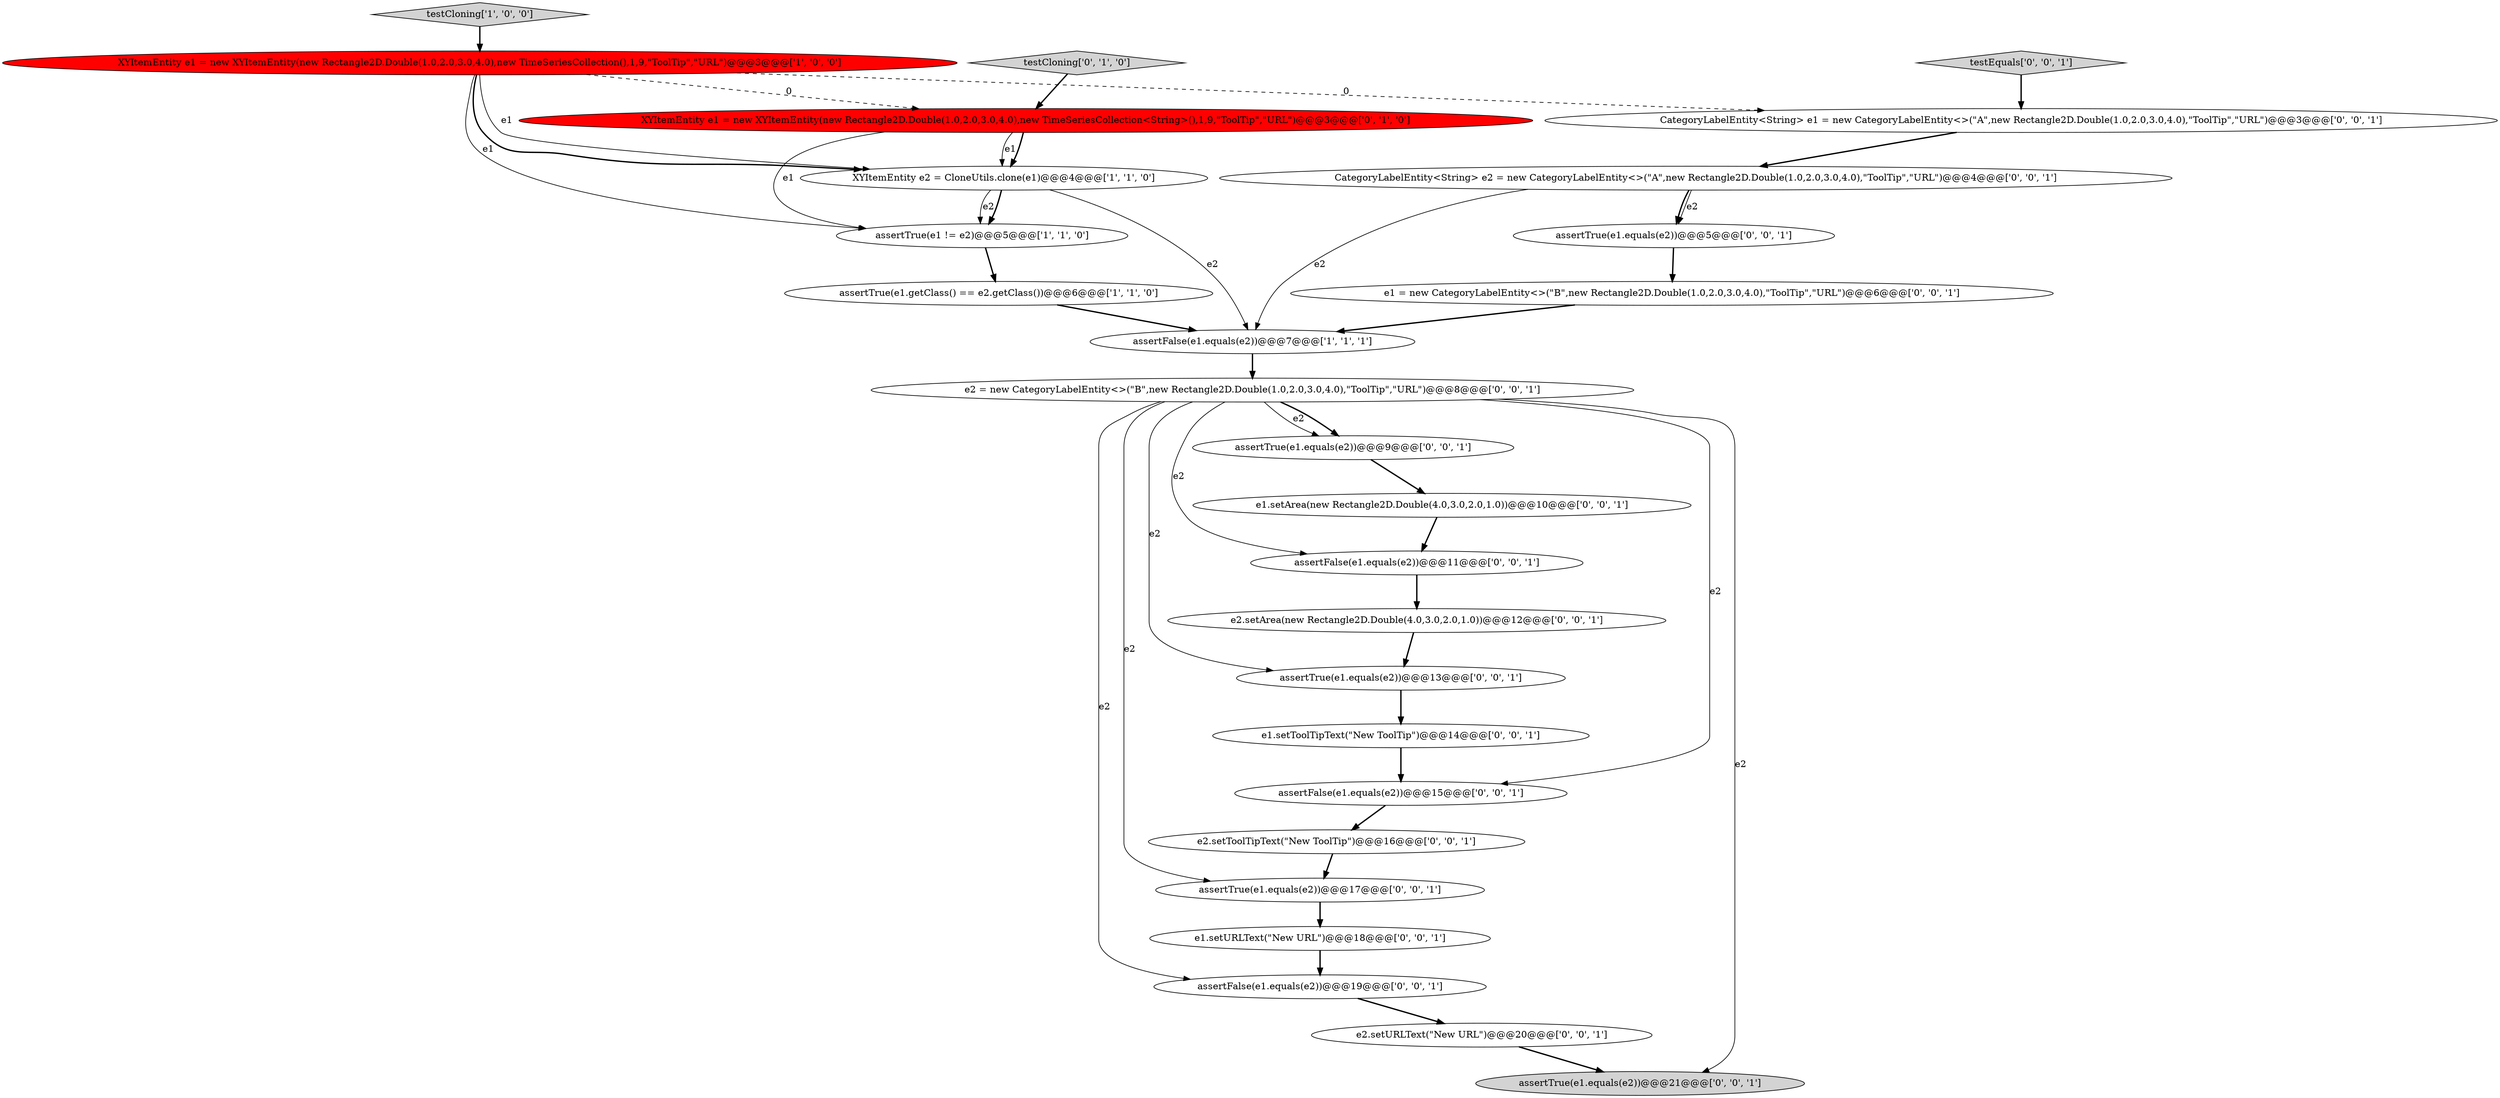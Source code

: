 digraph {
13 [style = filled, label = "assertFalse(e1.equals(e2))@@@15@@@['0', '0', '1']", fillcolor = white, shape = ellipse image = "AAA0AAABBB3BBB"];
9 [style = filled, label = "e2 = new CategoryLabelEntity<>(\"B\",new Rectangle2D.Double(1.0,2.0,3.0,4.0),\"ToolTip\",\"URL\")@@@8@@@['0', '0', '1']", fillcolor = white, shape = ellipse image = "AAA0AAABBB3BBB"];
16 [style = filled, label = "e1.setArea(new Rectangle2D.Double(4.0,3.0,2.0,1.0))@@@10@@@['0', '0', '1']", fillcolor = white, shape = ellipse image = "AAA0AAABBB3BBB"];
11 [style = filled, label = "assertFalse(e1.equals(e2))@@@11@@@['0', '0', '1']", fillcolor = white, shape = ellipse image = "AAA0AAABBB3BBB"];
12 [style = filled, label = "e2.setURLText(\"New URL\")@@@20@@@['0', '0', '1']", fillcolor = white, shape = ellipse image = "AAA0AAABBB3BBB"];
25 [style = filled, label = "assertTrue(e1.equals(e2))@@@9@@@['0', '0', '1']", fillcolor = white, shape = ellipse image = "AAA0AAABBB3BBB"];
14 [style = filled, label = "CategoryLabelEntity<String> e1 = new CategoryLabelEntity<>(\"A\",new Rectangle2D.Double(1.0,2.0,3.0,4.0),\"ToolTip\",\"URL\")@@@3@@@['0', '0', '1']", fillcolor = white, shape = ellipse image = "AAA0AAABBB3BBB"];
7 [style = filled, label = "testCloning['0', '1', '0']", fillcolor = lightgray, shape = diamond image = "AAA0AAABBB2BBB"];
4 [style = filled, label = "XYItemEntity e1 = new XYItemEntity(new Rectangle2D.Double(1.0,2.0,3.0,4.0),new TimeSeriesCollection(),1,9,\"ToolTip\",\"URL\")@@@3@@@['1', '0', '0']", fillcolor = red, shape = ellipse image = "AAA1AAABBB1BBB"];
2 [style = filled, label = "assertFalse(e1.equals(e2))@@@7@@@['1', '1', '1']", fillcolor = white, shape = ellipse image = "AAA0AAABBB1BBB"];
21 [style = filled, label = "testEquals['0', '0', '1']", fillcolor = lightgray, shape = diamond image = "AAA0AAABBB3BBB"];
10 [style = filled, label = "e1 = new CategoryLabelEntity<>(\"B\",new Rectangle2D.Double(1.0,2.0,3.0,4.0),\"ToolTip\",\"URL\")@@@6@@@['0', '0', '1']", fillcolor = white, shape = ellipse image = "AAA0AAABBB3BBB"];
22 [style = filled, label = "assertTrue(e1.equals(e2))@@@17@@@['0', '0', '1']", fillcolor = white, shape = ellipse image = "AAA0AAABBB3BBB"];
3 [style = filled, label = "testCloning['1', '0', '0']", fillcolor = lightgray, shape = diamond image = "AAA0AAABBB1BBB"];
17 [style = filled, label = "e2.setToolTipText(\"New ToolTip\")@@@16@@@['0', '0', '1']", fillcolor = white, shape = ellipse image = "AAA0AAABBB3BBB"];
15 [style = filled, label = "assertTrue(e1.equals(e2))@@@5@@@['0', '0', '1']", fillcolor = white, shape = ellipse image = "AAA0AAABBB3BBB"];
6 [style = filled, label = "XYItemEntity e1 = new XYItemEntity(new Rectangle2D.Double(1.0,2.0,3.0,4.0),new TimeSeriesCollection<String>(),1,9,\"ToolTip\",\"URL\")@@@3@@@['0', '1', '0']", fillcolor = red, shape = ellipse image = "AAA1AAABBB2BBB"];
5 [style = filled, label = "assertTrue(e1.getClass() == e2.getClass())@@@6@@@['1', '1', '0']", fillcolor = white, shape = ellipse image = "AAA0AAABBB1BBB"];
20 [style = filled, label = "e1.setURLText(\"New URL\")@@@18@@@['0', '0', '1']", fillcolor = white, shape = ellipse image = "AAA0AAABBB3BBB"];
19 [style = filled, label = "CategoryLabelEntity<String> e2 = new CategoryLabelEntity<>(\"A\",new Rectangle2D.Double(1.0,2.0,3.0,4.0),\"ToolTip\",\"URL\")@@@4@@@['0', '0', '1']", fillcolor = white, shape = ellipse image = "AAA0AAABBB3BBB"];
26 [style = filled, label = "assertTrue(e1.equals(e2))@@@13@@@['0', '0', '1']", fillcolor = white, shape = ellipse image = "AAA0AAABBB3BBB"];
8 [style = filled, label = "assertFalse(e1.equals(e2))@@@19@@@['0', '0', '1']", fillcolor = white, shape = ellipse image = "AAA0AAABBB3BBB"];
24 [style = filled, label = "assertTrue(e1.equals(e2))@@@21@@@['0', '0', '1']", fillcolor = lightgray, shape = ellipse image = "AAA0AAABBB3BBB"];
18 [style = filled, label = "e2.setArea(new Rectangle2D.Double(4.0,3.0,2.0,1.0))@@@12@@@['0', '0', '1']", fillcolor = white, shape = ellipse image = "AAA0AAABBB3BBB"];
1 [style = filled, label = "assertTrue(e1 != e2)@@@5@@@['1', '1', '0']", fillcolor = white, shape = ellipse image = "AAA0AAABBB1BBB"];
23 [style = filled, label = "e1.setToolTipText(\"New ToolTip\")@@@14@@@['0', '0', '1']", fillcolor = white, shape = ellipse image = "AAA0AAABBB3BBB"];
0 [style = filled, label = "XYItemEntity e2 = CloneUtils.clone(e1)@@@4@@@['1', '1', '0']", fillcolor = white, shape = ellipse image = "AAA0AAABBB1BBB"];
1->5 [style = bold, label=""];
19->15 [style = solid, label="e2"];
9->8 [style = solid, label="e2"];
9->22 [style = solid, label="e2"];
15->10 [style = bold, label=""];
16->11 [style = bold, label=""];
4->0 [style = solid, label="e1"];
9->25 [style = solid, label="e2"];
18->26 [style = bold, label=""];
6->0 [style = solid, label="e1"];
0->1 [style = solid, label="e2"];
14->19 [style = bold, label=""];
6->0 [style = bold, label=""];
2->9 [style = bold, label=""];
12->24 [style = bold, label=""];
9->26 [style = solid, label="e2"];
17->22 [style = bold, label=""];
25->16 [style = bold, label=""];
4->6 [style = dashed, label="0"];
3->4 [style = bold, label=""];
11->18 [style = bold, label=""];
4->0 [style = bold, label=""];
13->17 [style = bold, label=""];
5->2 [style = bold, label=""];
20->8 [style = bold, label=""];
9->24 [style = solid, label="e2"];
9->13 [style = solid, label="e2"];
19->2 [style = solid, label="e2"];
4->1 [style = solid, label="e1"];
22->20 [style = bold, label=""];
23->13 [style = bold, label=""];
0->1 [style = bold, label=""];
9->25 [style = bold, label=""];
26->23 [style = bold, label=""];
7->6 [style = bold, label=""];
0->2 [style = solid, label="e2"];
9->11 [style = solid, label="e2"];
6->1 [style = solid, label="e1"];
10->2 [style = bold, label=""];
4->14 [style = dashed, label="0"];
19->15 [style = bold, label=""];
8->12 [style = bold, label=""];
21->14 [style = bold, label=""];
}
